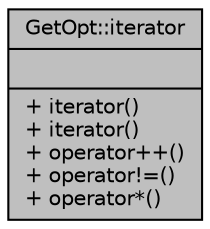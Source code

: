 digraph "GetOpt::iterator"
{
 // LATEX_PDF_SIZE
  edge [fontname="Helvetica",fontsize="10",labelfontname="Helvetica",labelfontsize="10"];
  node [fontname="Helvetica",fontsize="10",shape=record];
  Node1 [label="{GetOpt::iterator\n||+ iterator()\l+ iterator()\l+ operator++()\l+ operator!=()\l+ operator*()\l}",height=0.2,width=0.4,color="black", fillcolor="grey75", style="filled", fontcolor="black",tooltip=" "];
}
